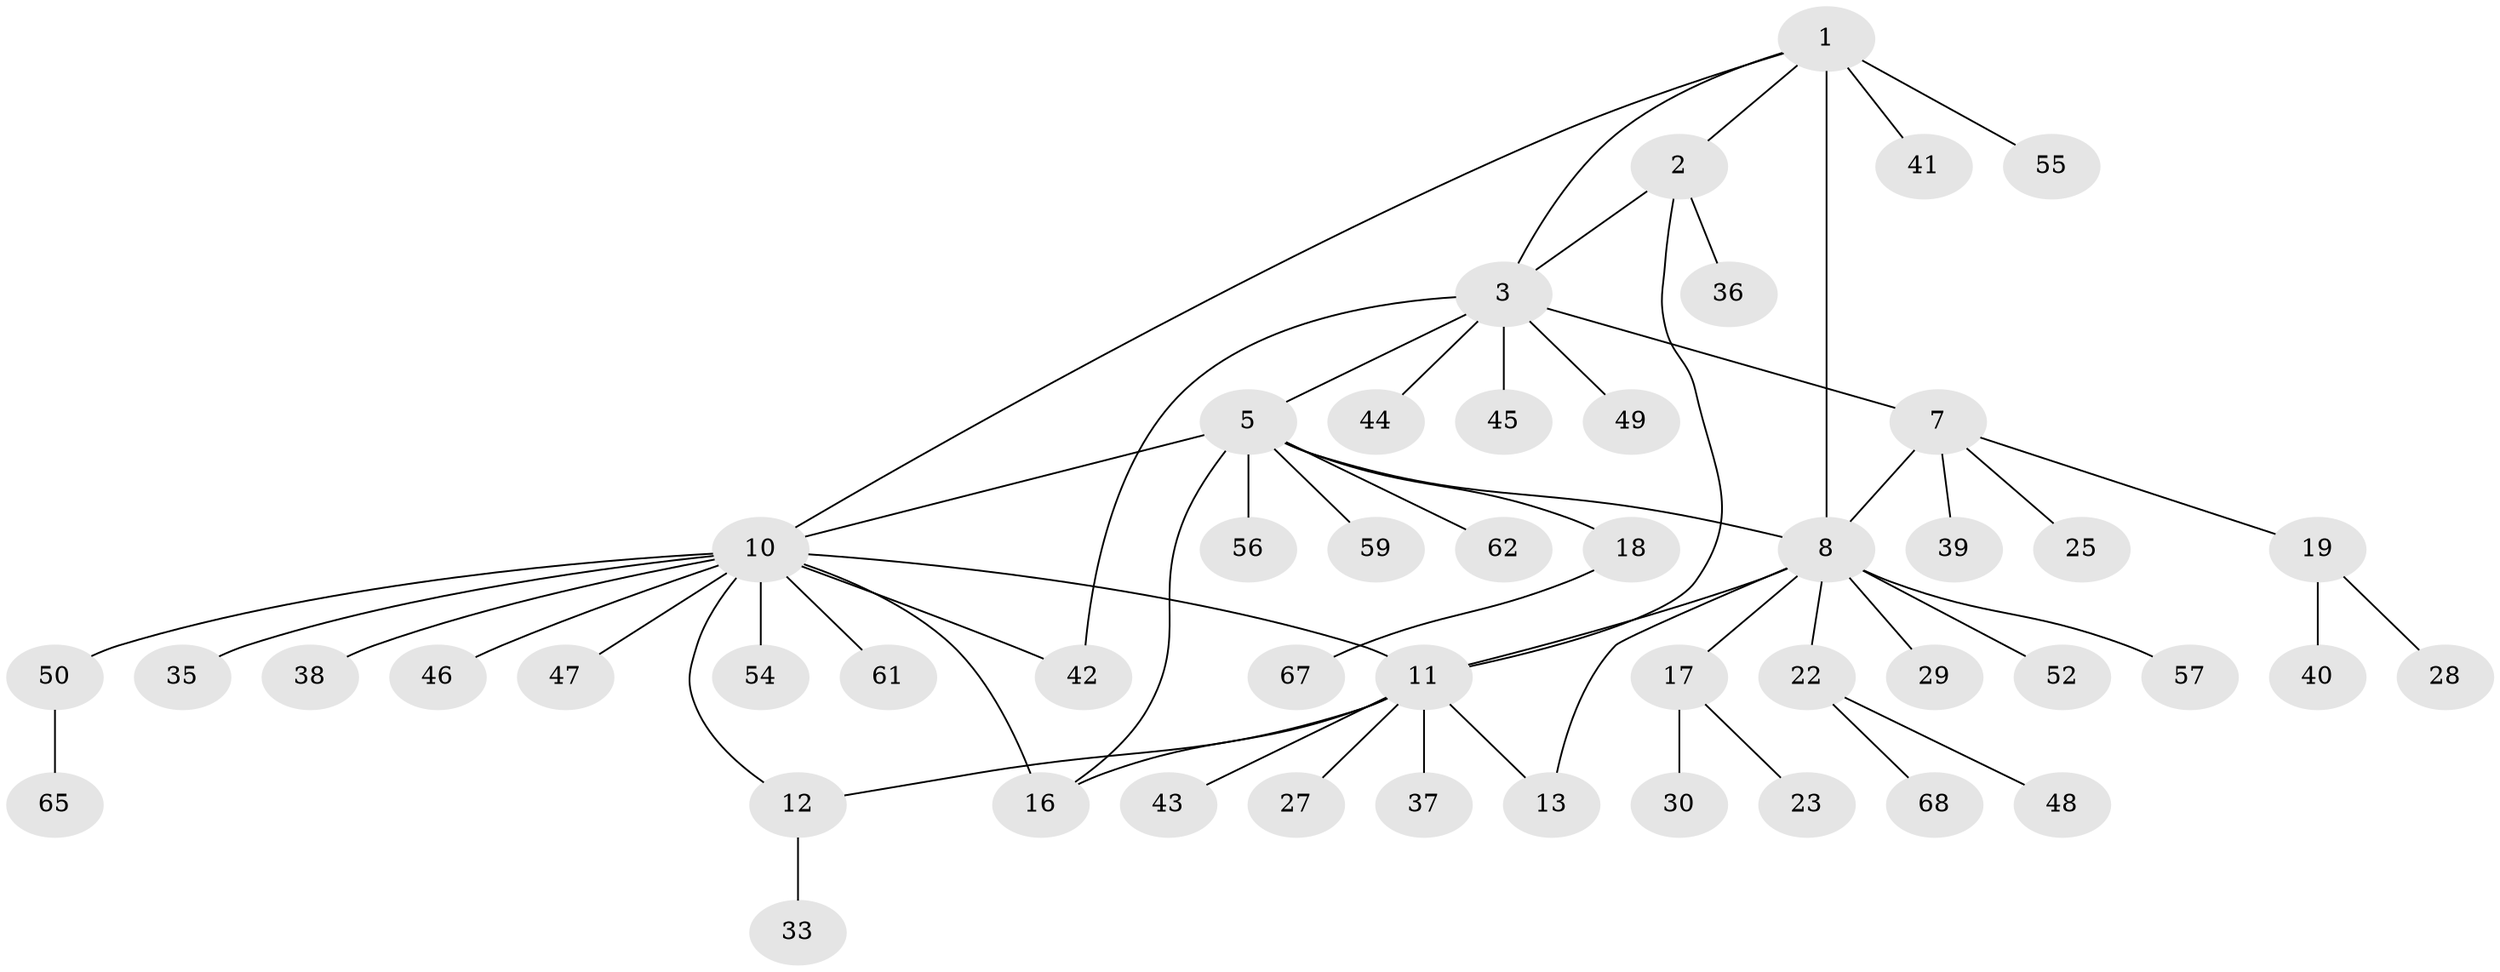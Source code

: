 // original degree distribution, {8: 0.014705882352941176, 5: 0.058823529411764705, 4: 0.04411764705882353, 7: 0.058823529411764705, 3: 0.08823529411764706, 9: 0.014705882352941176, 10: 0.014705882352941176, 2: 0.19117647058823528, 1: 0.5147058823529411}
// Generated by graph-tools (version 1.1) at 2025/11/02/27/25 16:11:37]
// undirected, 49 vertices, 59 edges
graph export_dot {
graph [start="1"]
  node [color=gray90,style=filled];
  1 [super="+26"];
  2 [super="+32"];
  3 [super="+4"];
  5 [super="+6"];
  7 [super="+9"];
  8 [super="+14"];
  10 [super="+20"];
  11 [super="+15"];
  12 [super="+21"];
  13;
  16 [super="+63"];
  17 [super="+66"];
  18 [super="+31"];
  19;
  22 [super="+24"];
  23;
  25;
  27;
  28;
  29 [super="+60"];
  30;
  33 [super="+34"];
  35;
  36;
  37;
  38;
  39;
  40;
  41 [super="+51"];
  42;
  43;
  44;
  45 [super="+53"];
  46;
  47;
  48;
  49;
  50 [super="+58"];
  52;
  54;
  55 [super="+64"];
  56;
  57;
  59;
  61;
  62;
  65;
  67;
  68;
  1 -- 2;
  1 -- 3;
  1 -- 8 [weight=2];
  1 -- 41;
  1 -- 55;
  1 -- 10;
  2 -- 3;
  2 -- 11;
  2 -- 36;
  3 -- 42;
  3 -- 49;
  3 -- 5 [weight=2];
  3 -- 44;
  3 -- 45;
  3 -- 7;
  5 -- 10;
  5 -- 18;
  5 -- 56;
  5 -- 59;
  5 -- 62;
  5 -- 16;
  5 -- 8;
  7 -- 8 [weight=2];
  7 -- 19;
  7 -- 39;
  7 -- 25;
  8 -- 11 [weight=2];
  8 -- 22;
  8 -- 29 [weight=2];
  8 -- 52;
  8 -- 57;
  8 -- 17;
  8 -- 13;
  10 -- 11;
  10 -- 12;
  10 -- 42;
  10 -- 46;
  10 -- 47;
  10 -- 54;
  10 -- 61;
  10 -- 50;
  10 -- 35;
  10 -- 38;
  10 -- 16;
  11 -- 12;
  11 -- 37;
  11 -- 43;
  11 -- 16;
  11 -- 27;
  11 -- 13;
  12 -- 33;
  17 -- 23;
  17 -- 30;
  18 -- 67;
  19 -- 28;
  19 -- 40;
  22 -- 68;
  22 -- 48;
  50 -- 65;
}
